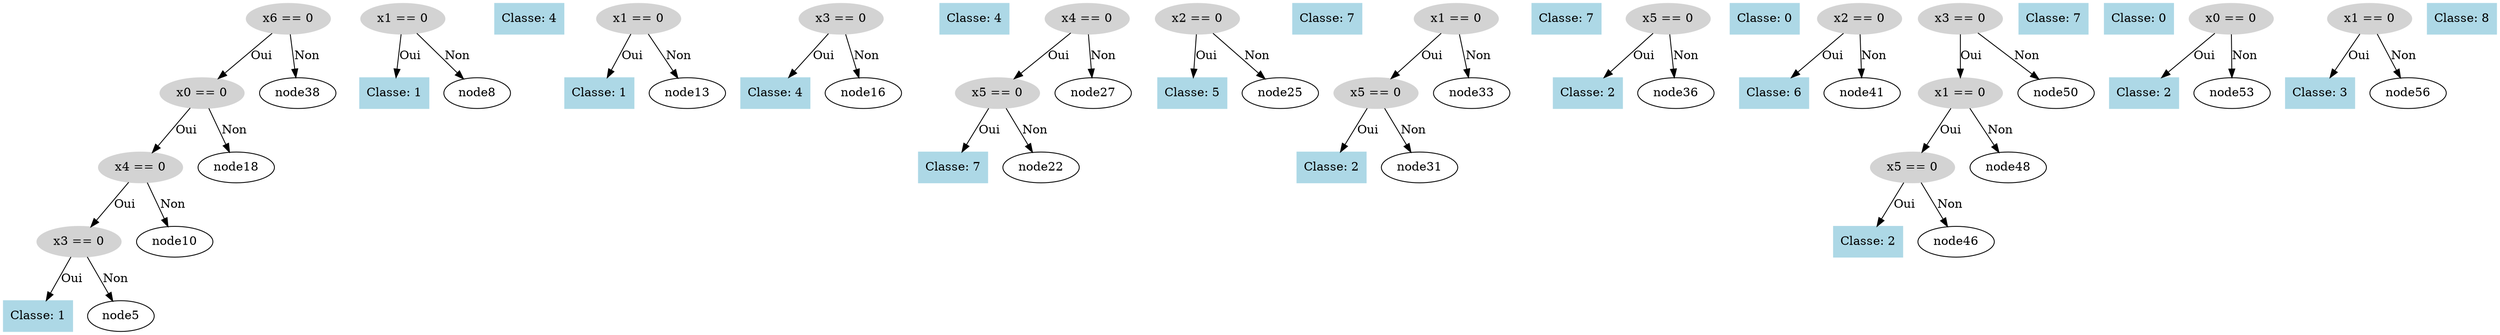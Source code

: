 digraph DecisionTree {
  node0 [label="x6 == 0", shape=ellipse, style=filled, color=lightgray];
  node0 -> node1 [label="Oui"];
  node1 [label="x0 == 0", shape=ellipse, style=filled, color=lightgray];
  node1 -> node2 [label="Oui"];
  node2 [label="x4 == 0", shape=ellipse, style=filled, color=lightgray];
  node2 -> node3 [label="Oui"];
  node3 [label="x3 == 0", shape=ellipse, style=filled, color=lightgray];
  node3 -> node4 [label="Oui"];
  node4 [label="Classe: 1", shape=box, style=filled, color=lightblue];
  node3 -> node5 [label="Non"];
  node6 [label="x1 == 0", shape=ellipse, style=filled, color=lightgray];
  node6 -> node7 [label="Oui"];
  node7 [label="Classe: 1", shape=box, style=filled, color=lightblue];
  node6 -> node8 [label="Non"];
  node9 [label="Classe: 4", shape=box, style=filled, color=lightblue];
  node2 -> node10 [label="Non"];
  node11 [label="x1 == 0", shape=ellipse, style=filled, color=lightgray];
  node11 -> node12 [label="Oui"];
  node12 [label="Classe: 1", shape=box, style=filled, color=lightblue];
  node11 -> node13 [label="Non"];
  node14 [label="x3 == 0", shape=ellipse, style=filled, color=lightgray];
  node14 -> node15 [label="Oui"];
  node15 [label="Classe: 4", shape=box, style=filled, color=lightblue];
  node14 -> node16 [label="Non"];
  node17 [label="Classe: 4", shape=box, style=filled, color=lightblue];
  node1 -> node18 [label="Non"];
  node19 [label="x4 == 0", shape=ellipse, style=filled, color=lightgray];
  node19 -> node20 [label="Oui"];
  node20 [label="x5 == 0", shape=ellipse, style=filled, color=lightgray];
  node20 -> node21 [label="Oui"];
  node21 [label="Classe: 7", shape=box, style=filled, color=lightblue];
  node20 -> node22 [label="Non"];
  node23 [label="x2 == 0", shape=ellipse, style=filled, color=lightgray];
  node23 -> node24 [label="Oui"];
  node24 [label="Classe: 5", shape=box, style=filled, color=lightblue];
  node23 -> node25 [label="Non"];
  node26 [label="Classe: 7", shape=box, style=filled, color=lightblue];
  node19 -> node27 [label="Non"];
  node28 [label="x1 == 0", shape=ellipse, style=filled, color=lightgray];
  node28 -> node29 [label="Oui"];
  node29 [label="x5 == 0", shape=ellipse, style=filled, color=lightgray];
  node29 -> node30 [label="Oui"];
  node30 [label="Classe: 2", shape=box, style=filled, color=lightblue];
  node29 -> node31 [label="Non"];
  node32 [label="Classe: 7", shape=box, style=filled, color=lightblue];
  node28 -> node33 [label="Non"];
  node34 [label="x5 == 0", shape=ellipse, style=filled, color=lightgray];
  node34 -> node35 [label="Oui"];
  node35 [label="Classe: 2", shape=box, style=filled, color=lightblue];
  node34 -> node36 [label="Non"];
  node37 [label="Classe: 0", shape=box, style=filled, color=lightblue];
  node0 -> node38 [label="Non"];
  node39 [label="x2 == 0", shape=ellipse, style=filled, color=lightgray];
  node39 -> node40 [label="Oui"];
  node40 [label="Classe: 6", shape=box, style=filled, color=lightblue];
  node39 -> node41 [label="Non"];
  node42 [label="x3 == 0", shape=ellipse, style=filled, color=lightgray];
  node42 -> node43 [label="Oui"];
  node43 [label="x1 == 0", shape=ellipse, style=filled, color=lightgray];
  node43 -> node44 [label="Oui"];
  node44 [label="x5 == 0", shape=ellipse, style=filled, color=lightgray];
  node44 -> node45 [label="Oui"];
  node45 [label="Classe: 2", shape=box, style=filled, color=lightblue];
  node44 -> node46 [label="Non"];
  node47 [label="Classe: 7", shape=box, style=filled, color=lightblue];
  node43 -> node48 [label="Non"];
  node49 [label="Classe: 0", shape=box, style=filled, color=lightblue];
  node42 -> node50 [label="Non"];
  node51 [label="x0 == 0", shape=ellipse, style=filled, color=lightgray];
  node51 -> node52 [label="Oui"];
  node52 [label="Classe: 2", shape=box, style=filled, color=lightblue];
  node51 -> node53 [label="Non"];
  node54 [label="x1 == 0", shape=ellipse, style=filled, color=lightgray];
  node54 -> node55 [label="Oui"];
  node55 [label="Classe: 3", shape=box, style=filled, color=lightblue];
  node54 -> node56 [label="Non"];
  node57 [label="Classe: 8", shape=box, style=filled, color=lightblue];
}
